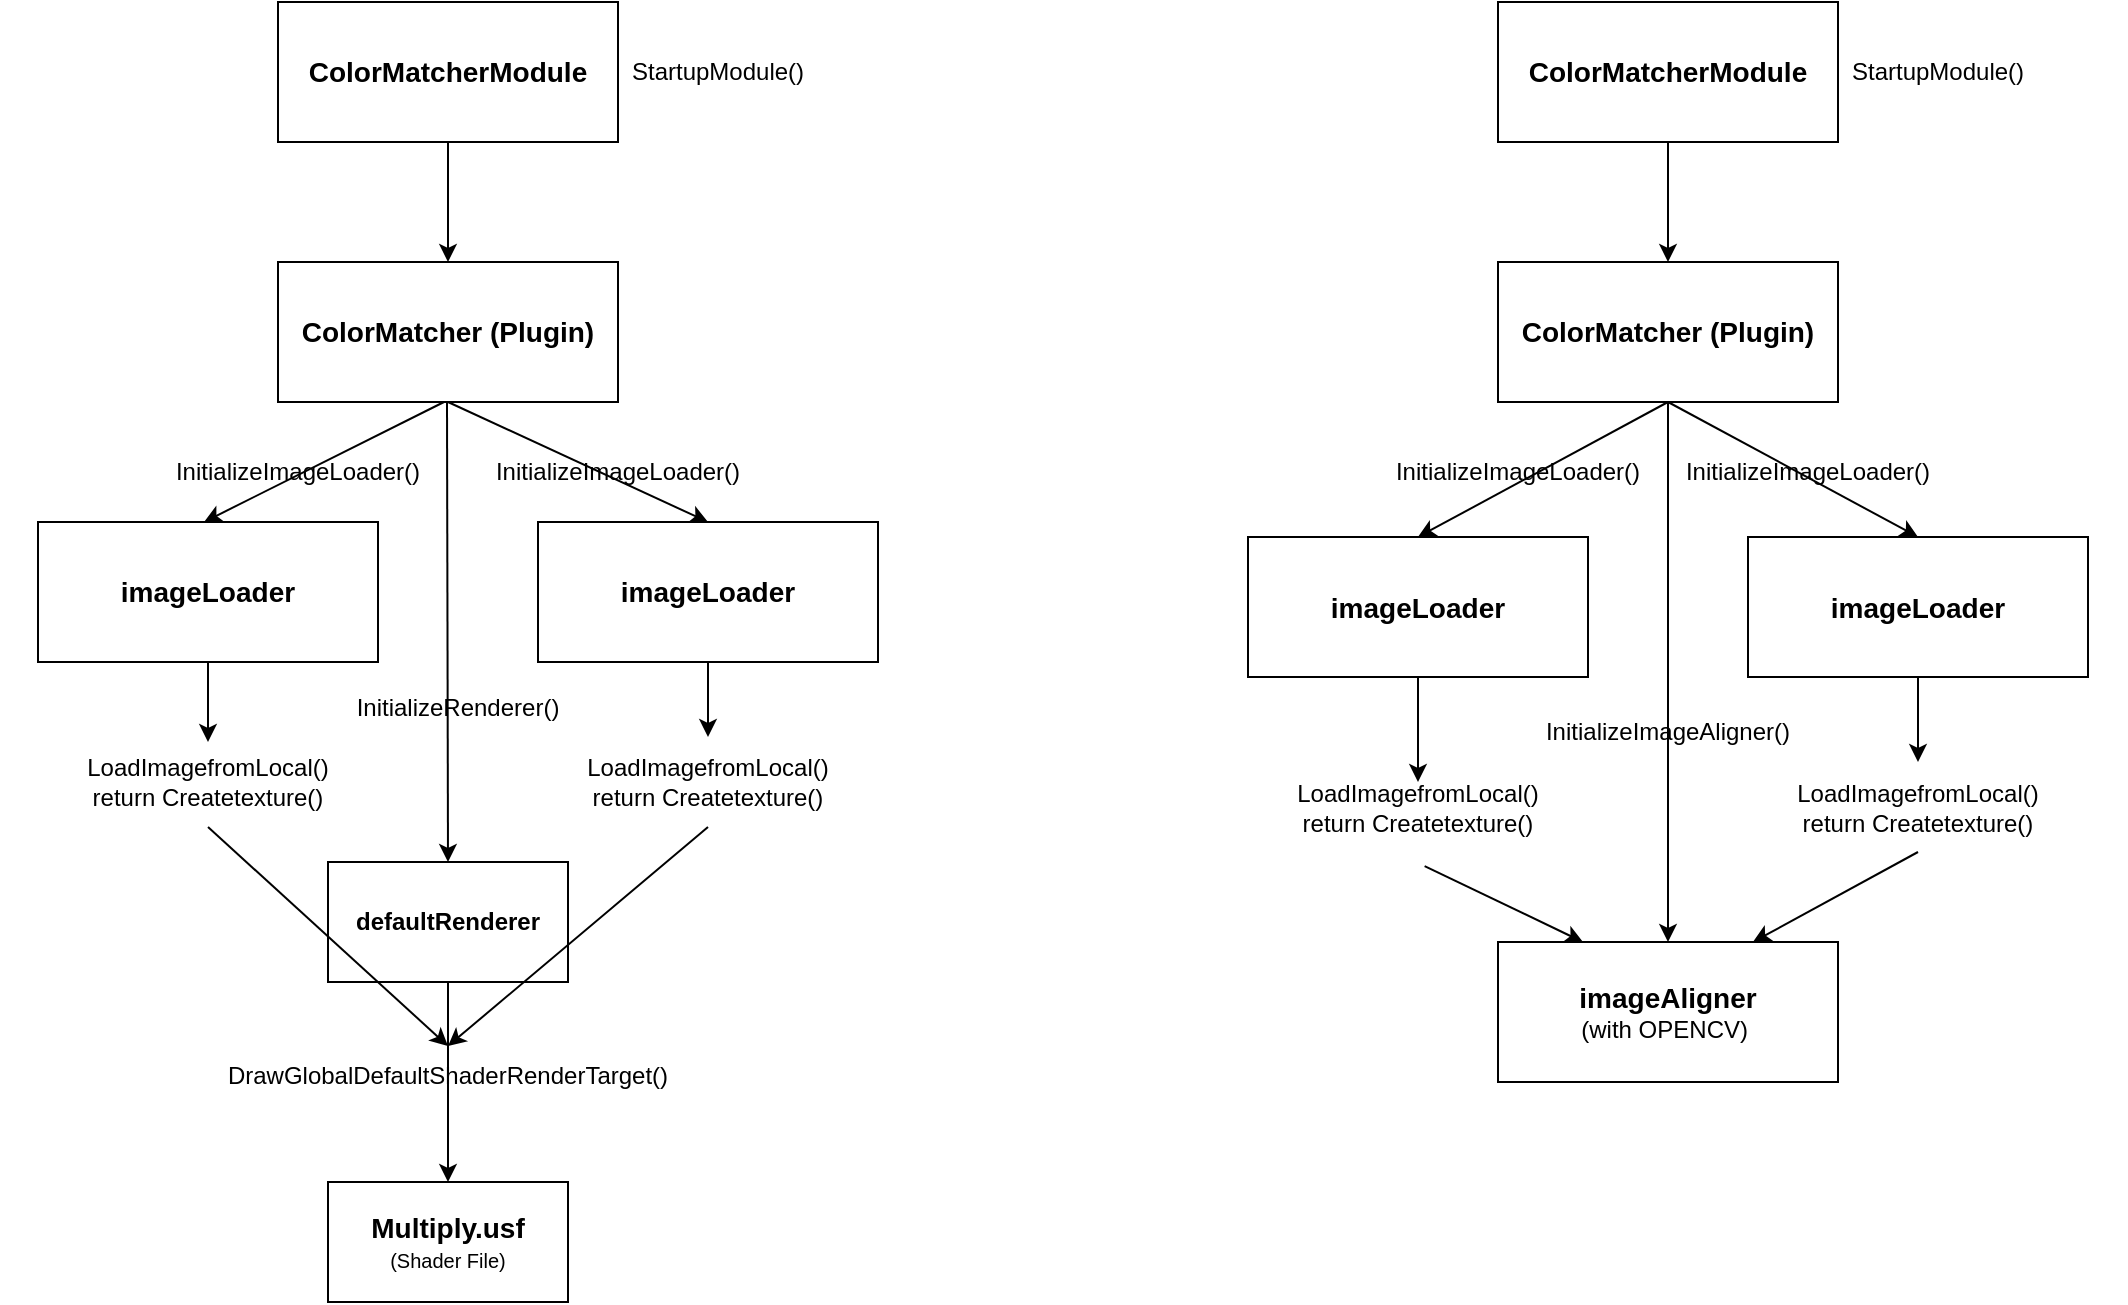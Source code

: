 <mxfile version="22.1.0" type="github">
  <diagram name="페이지-1" id="MeaeADXvO4iu8NjLNxZM">
    <mxGraphModel dx="2074" dy="1140" grid="1" gridSize="10" guides="1" tooltips="1" connect="1" arrows="1" fold="1" page="1" pageScale="1" pageWidth="827" pageHeight="1169" math="0" shadow="0">
      <root>
        <mxCell id="0" />
        <mxCell id="1" parent="0" />
        <mxCell id="UcPWk9Etb_t2FvM8a2OJ-2" style="edgeStyle=orthogonalEdgeStyle;rounded=0;orthogonalLoop=1;jettySize=auto;html=1;" parent="1" source="UcPWk9Etb_t2FvM8a2OJ-1" edge="1">
          <mxGeometry relative="1" as="geometry">
            <mxPoint x="395" y="310" as="targetPoint" />
          </mxGeometry>
        </mxCell>
        <mxCell id="UcPWk9Etb_t2FvM8a2OJ-1" value="&lt;b&gt;&lt;font style=&quot;font-size: 14px;&quot;&gt;ColorMatcherModule&lt;/font&gt;&lt;/b&gt;" style="rounded=0;whiteSpace=wrap;html=1;" parent="1" vertex="1">
          <mxGeometry x="310" y="180" width="170" height="70" as="geometry" />
        </mxCell>
        <mxCell id="UcPWk9Etb_t2FvM8a2OJ-3" value="&lt;b&gt;&lt;font style=&quot;font-size: 14px;&quot;&gt;ColorMatcher (Plugin)&lt;/font&gt;&lt;/b&gt;" style="rounded=0;whiteSpace=wrap;html=1;" parent="1" vertex="1">
          <mxGeometry x="310" y="310" width="170" height="70" as="geometry" />
        </mxCell>
        <mxCell id="UcPWk9Etb_t2FvM8a2OJ-5" value="" style="endArrow=classic;html=1;rounded=0;exitX=0.5;exitY=1;exitDx=0;exitDy=0;entryX=0.5;entryY=0;entryDx=0;entryDy=0;" parent="1" edge="1">
          <mxGeometry width="50" height="50" relative="1" as="geometry">
            <mxPoint x="393" y="380" as="sourcePoint" />
            <mxPoint x="273" y="440" as="targetPoint" />
          </mxGeometry>
        </mxCell>
        <mxCell id="UcPWk9Etb_t2FvM8a2OJ-6" value="" style="endArrow=classic;html=1;rounded=0;exitX=0.5;exitY=1;exitDx=0;exitDy=0;entryX=0.5;entryY=0;entryDx=0;entryDy=0;" parent="1" source="UcPWk9Etb_t2FvM8a2OJ-3" target="UcPWk9Etb_t2FvM8a2OJ-8" edge="1">
          <mxGeometry width="50" height="50" relative="1" as="geometry">
            <mxPoint x="424" y="390" as="sourcePoint" />
            <mxPoint x="520" y="460" as="targetPoint" />
          </mxGeometry>
        </mxCell>
        <mxCell id="UcPWk9Etb_t2FvM8a2OJ-7" value="&lt;b&gt;&lt;font style=&quot;font-size: 14px;&quot;&gt;imageLoader&lt;/font&gt;&lt;/b&gt;" style="rounded=0;whiteSpace=wrap;html=1;" parent="1" vertex="1">
          <mxGeometry x="190" y="440" width="170" height="70" as="geometry" />
        </mxCell>
        <mxCell id="UcPWk9Etb_t2FvM8a2OJ-8" value="&lt;b style=&quot;border-color: var(--border-color);&quot;&gt;&lt;font style=&quot;border-color: var(--border-color); font-size: 14px;&quot;&gt;imageLoader&lt;/font&gt;&lt;/b&gt;" style="rounded=0;whiteSpace=wrap;html=1;" parent="1" vertex="1">
          <mxGeometry x="440" y="440" width="170" height="70" as="geometry" />
        </mxCell>
        <mxCell id="UcPWk9Etb_t2FvM8a2OJ-13" value="" style="endArrow=classic;html=1;rounded=0;exitX=0.5;exitY=1;exitDx=0;exitDy=0;" parent="1" source="UcPWk9Etb_t2FvM8a2OJ-7" edge="1">
          <mxGeometry width="50" height="50" relative="1" as="geometry">
            <mxPoint x="390" y="430" as="sourcePoint" />
            <mxPoint x="275" y="550" as="targetPoint" />
          </mxGeometry>
        </mxCell>
        <mxCell id="UcPWk9Etb_t2FvM8a2OJ-14" value="" style="endArrow=classic;html=1;rounded=0;exitX=0.5;exitY=1;exitDx=0;exitDy=0;entryX=0.5;entryY=0;entryDx=0;entryDy=0;" parent="1" source="UcPWk9Etb_t2FvM8a2OJ-8" target="KRM7xZCOred_Fz5fk9Ao-5" edge="1">
          <mxGeometry width="50" height="50" relative="1" as="geometry">
            <mxPoint x="285" y="520" as="sourcePoint" />
            <mxPoint x="525" y="550" as="targetPoint" />
          </mxGeometry>
        </mxCell>
        <mxCell id="UcPWk9Etb_t2FvM8a2OJ-15" value="LoadImagefromLocal()&lt;br style=&quot;border-color: var(--border-color);&quot;&gt;return Createtexture()" style="text;html=1;strokeColor=none;fillColor=none;align=center;verticalAlign=middle;whiteSpace=wrap;rounded=0;" parent="1" vertex="1">
          <mxGeometry x="171.25" y="547.5" width="207.5" height="45" as="geometry" />
        </mxCell>
        <mxCell id="UcPWk9Etb_t2FvM8a2OJ-22" value="" style="endArrow=classic;html=1;rounded=0;entryX=0.5;entryY=0;entryDx=0;entryDy=0;" parent="1" target="UcPWk9Etb_t2FvM8a2OJ-23" edge="1">
          <mxGeometry width="50" height="50" relative="1" as="geometry">
            <mxPoint x="394.5" y="380" as="sourcePoint" />
            <mxPoint x="395" y="600" as="targetPoint" />
          </mxGeometry>
        </mxCell>
        <mxCell id="UcPWk9Etb_t2FvM8a2OJ-23" value="&lt;b&gt;defaultRenderer&lt;/b&gt;" style="rounded=0;whiteSpace=wrap;html=1;" parent="1" vertex="1">
          <mxGeometry x="335" y="610" width="120" height="60" as="geometry" />
        </mxCell>
        <mxCell id="UcPWk9Etb_t2FvM8a2OJ-25" value="" style="endArrow=classic;html=1;rounded=0;exitX=0.5;exitY=1;exitDx=0;exitDy=0;" parent="1" source="UcPWk9Etb_t2FvM8a2OJ-23" edge="1">
          <mxGeometry width="50" height="50" relative="1" as="geometry">
            <mxPoint x="404.5" y="390" as="sourcePoint" />
            <mxPoint x="395" y="770" as="targetPoint" />
          </mxGeometry>
        </mxCell>
        <mxCell id="UcPWk9Etb_t2FvM8a2OJ-29" value="&lt;span style=&quot;border-color: var(--border-color);&quot;&gt;&lt;font style=&quot;border-color: var(--border-color);&quot;&gt;&lt;b style=&quot;font-size: 14px;&quot;&gt;Multiply.usf&lt;/b&gt;&lt;br&gt;&lt;font style=&quot;font-size: 10px;&quot;&gt;(Shader File)&lt;/font&gt;&lt;br&gt;&lt;/font&gt;&lt;/span&gt;" style="rounded=0;whiteSpace=wrap;html=1;" parent="1" vertex="1">
          <mxGeometry x="335" y="770" width="120" height="60" as="geometry" />
        </mxCell>
        <mxCell id="UcPWk9Etb_t2FvM8a2OJ-30" value="DrawGlobalDefaultShaderRenderTarget()" style="text;html=1;strokeColor=none;fillColor=none;align=center;verticalAlign=middle;whiteSpace=wrap;rounded=0;" parent="1" vertex="1">
          <mxGeometry x="277" y="702" width="236" height="30" as="geometry" />
        </mxCell>
        <mxCell id="UcPWk9Etb_t2FvM8a2OJ-32" value="InitializeImageLoader()" style="text;html=1;strokeColor=none;fillColor=none;align=center;verticalAlign=middle;whiteSpace=wrap;rounded=0;" parent="1" vertex="1">
          <mxGeometry x="290" y="400" width="60" height="30" as="geometry" />
        </mxCell>
        <mxCell id="UcPWk9Etb_t2FvM8a2OJ-33" value="InitializeRenderer()" style="text;html=1;strokeColor=none;fillColor=none;align=center;verticalAlign=middle;whiteSpace=wrap;rounded=0;" parent="1" vertex="1">
          <mxGeometry x="370" y="517.5" width="60" height="30" as="geometry" />
        </mxCell>
        <mxCell id="KRM7xZCOred_Fz5fk9Ao-1" value="InitializeImageAligner()" style="text;html=1;strokeColor=none;fillColor=none;align=center;verticalAlign=middle;whiteSpace=wrap;rounded=0;" parent="1" vertex="1">
          <mxGeometry x="975" y="530" width="60" height="30" as="geometry" />
        </mxCell>
        <mxCell id="KRM7xZCOred_Fz5fk9Ao-3" value="" style="endArrow=classic;html=1;rounded=0;exitX=0.5;exitY=1;exitDx=0;exitDy=0;entryX=0.5;entryY=0;entryDx=0;entryDy=0;" parent="1" source="KRM7xZCOred_Fz5fk9Ao-5" target="UcPWk9Etb_t2FvM8a2OJ-30" edge="1">
          <mxGeometry width="50" height="50" relative="1" as="geometry">
            <mxPoint x="525" y="585" as="sourcePoint" />
            <mxPoint x="510" y="680" as="targetPoint" />
          </mxGeometry>
        </mxCell>
        <mxCell id="KRM7xZCOred_Fz5fk9Ao-4" value="" style="endArrow=classic;html=1;rounded=0;exitX=0.5;exitY=1;exitDx=0;exitDy=0;entryX=0.5;entryY=0;entryDx=0;entryDy=0;" parent="1" source="UcPWk9Etb_t2FvM8a2OJ-15" target="UcPWk9Etb_t2FvM8a2OJ-30" edge="1">
          <mxGeometry width="50" height="50" relative="1" as="geometry">
            <mxPoint x="535" y="595" as="sourcePoint" />
            <mxPoint x="405" y="712" as="targetPoint" />
          </mxGeometry>
        </mxCell>
        <mxCell id="KRM7xZCOred_Fz5fk9Ao-5" value="LoadImagefromLocal()&lt;br style=&quot;border-color: var(--border-color);&quot;&gt;return Createtexture()" style="text;html=1;strokeColor=none;fillColor=none;align=center;verticalAlign=middle;whiteSpace=wrap;rounded=0;" parent="1" vertex="1">
          <mxGeometry x="421.25" y="547.5" width="207.5" height="45" as="geometry" />
        </mxCell>
        <mxCell id="KRM7xZCOred_Fz5fk9Ao-6" value="StartupModule()" style="text;html=1;strokeColor=none;fillColor=none;align=center;verticalAlign=middle;whiteSpace=wrap;rounded=0;" parent="1" vertex="1">
          <mxGeometry x="500" y="200" width="60" height="30" as="geometry" />
        </mxCell>
        <mxCell id="KRM7xZCOred_Fz5fk9Ao-8" value="" style="endArrow=classic;html=1;rounded=0;exitX=0.5;exitY=1;exitDx=0;exitDy=0;entryX=0.5;entryY=0;entryDx=0;entryDy=0;" parent="1" source="PtyN0XMMpVYdFFSAMTQd-3" target="KRM7xZCOred_Fz5fk9Ao-10" edge="1">
          <mxGeometry width="50" height="50" relative="1" as="geometry">
            <mxPoint x="670" y="530" as="sourcePoint" />
            <mxPoint x="780" y="400" as="targetPoint" />
          </mxGeometry>
        </mxCell>
        <mxCell id="KRM7xZCOred_Fz5fk9Ao-10" value="&lt;font style=&quot;&quot;&gt;&lt;b style=&quot;font-size: 14px;&quot;&gt;imageAligner&lt;br&gt;&lt;/b&gt;&lt;font style=&quot;font-size: 12px;&quot;&gt;(with OPENCV)&lt;b style=&quot;&quot;&gt;&amp;nbsp;&lt;/b&gt;&lt;/font&gt;&lt;/font&gt;" style="rounded=0;whiteSpace=wrap;html=1;" parent="1" vertex="1">
          <mxGeometry x="920" y="650" width="170" height="70" as="geometry" />
        </mxCell>
        <mxCell id="KRM7xZCOred_Fz5fk9Ao-13" value="InitializeImageLoader()" style="text;html=1;strokeColor=none;fillColor=none;align=center;verticalAlign=middle;whiteSpace=wrap;rounded=0;" parent="1" vertex="1">
          <mxGeometry x="450" y="400" width="60" height="30" as="geometry" />
        </mxCell>
        <mxCell id="PtyN0XMMpVYdFFSAMTQd-1" style="edgeStyle=orthogonalEdgeStyle;rounded=0;orthogonalLoop=1;jettySize=auto;html=1;" edge="1" parent="1" source="PtyN0XMMpVYdFFSAMTQd-2">
          <mxGeometry relative="1" as="geometry">
            <mxPoint x="1005" y="310" as="targetPoint" />
          </mxGeometry>
        </mxCell>
        <mxCell id="PtyN0XMMpVYdFFSAMTQd-2" value="&lt;b&gt;&lt;font style=&quot;font-size: 14px;&quot;&gt;ColorMatcherModule&lt;/font&gt;&lt;/b&gt;" style="rounded=0;whiteSpace=wrap;html=1;" vertex="1" parent="1">
          <mxGeometry x="920" y="180" width="170" height="70" as="geometry" />
        </mxCell>
        <mxCell id="PtyN0XMMpVYdFFSAMTQd-3" value="&lt;b&gt;&lt;font style=&quot;font-size: 14px;&quot;&gt;ColorMatcher (Plugin)&lt;/font&gt;&lt;/b&gt;" style="rounded=0;whiteSpace=wrap;html=1;" vertex="1" parent="1">
          <mxGeometry x="920" y="310" width="170" height="70" as="geometry" />
        </mxCell>
        <mxCell id="PtyN0XMMpVYdFFSAMTQd-4" value="StartupModule()" style="text;html=1;strokeColor=none;fillColor=none;align=center;verticalAlign=middle;whiteSpace=wrap;rounded=0;" vertex="1" parent="1">
          <mxGeometry x="1110" y="200" width="60" height="30" as="geometry" />
        </mxCell>
        <mxCell id="PtyN0XMMpVYdFFSAMTQd-5" value="" style="endArrow=classic;html=1;rounded=0;entryX=0.5;entryY=0;entryDx=0;entryDy=0;exitX=0.5;exitY=1;exitDx=0;exitDy=0;" edge="1" parent="1" source="PtyN0XMMpVYdFFSAMTQd-3" target="PtyN0XMMpVYdFFSAMTQd-7">
          <mxGeometry width="50" height="50" relative="1" as="geometry">
            <mxPoint x="1003" y="380" as="sourcePoint" />
            <mxPoint x="883" y="470" as="targetPoint" />
          </mxGeometry>
        </mxCell>
        <mxCell id="PtyN0XMMpVYdFFSAMTQd-6" value="" style="endArrow=classic;html=1;rounded=0;exitX=0.5;exitY=1;exitDx=0;exitDy=0;entryX=0.5;entryY=0;entryDx=0;entryDy=0;" edge="1" parent="1" target="PtyN0XMMpVYdFFSAMTQd-8" source="PtyN0XMMpVYdFFSAMTQd-3">
          <mxGeometry width="50" height="50" relative="1" as="geometry">
            <mxPoint x="1005" y="410" as="sourcePoint" />
            <mxPoint x="1130" y="490" as="targetPoint" />
          </mxGeometry>
        </mxCell>
        <mxCell id="PtyN0XMMpVYdFFSAMTQd-7" value="&lt;b&gt;&lt;font style=&quot;font-size: 14px;&quot;&gt;imageLoader&lt;/font&gt;&lt;/b&gt;" style="rounded=0;whiteSpace=wrap;html=1;" vertex="1" parent="1">
          <mxGeometry x="795" y="447.5" width="170" height="70" as="geometry" />
        </mxCell>
        <mxCell id="PtyN0XMMpVYdFFSAMTQd-8" value="&lt;b style=&quot;border-color: var(--border-color);&quot;&gt;&lt;font style=&quot;border-color: var(--border-color); font-size: 14px;&quot;&gt;imageLoader&lt;/font&gt;&lt;/b&gt;" style="rounded=0;whiteSpace=wrap;html=1;" vertex="1" parent="1">
          <mxGeometry x="1045" y="447.5" width="170" height="70" as="geometry" />
        </mxCell>
        <mxCell id="PtyN0XMMpVYdFFSAMTQd-9" value="InitializeImageLoader()" style="text;html=1;strokeColor=none;fillColor=none;align=center;verticalAlign=middle;whiteSpace=wrap;rounded=0;" vertex="1" parent="1">
          <mxGeometry x="900" y="400" width="60" height="30" as="geometry" />
        </mxCell>
        <mxCell id="PtyN0XMMpVYdFFSAMTQd-10" value="InitializeImageLoader()" style="text;html=1;strokeColor=none;fillColor=none;align=center;verticalAlign=middle;whiteSpace=wrap;rounded=0;" vertex="1" parent="1">
          <mxGeometry x="1045" y="400" width="60" height="30" as="geometry" />
        </mxCell>
        <mxCell id="PtyN0XMMpVYdFFSAMTQd-14" value="" style="endArrow=classic;html=1;rounded=0;exitX=0.5;exitY=1;exitDx=0;exitDy=0;" edge="1" parent="1" source="PtyN0XMMpVYdFFSAMTQd-7">
          <mxGeometry width="50" height="50" relative="1" as="geometry">
            <mxPoint x="880" y="530" as="sourcePoint" />
            <mxPoint x="880" y="570" as="targetPoint" />
          </mxGeometry>
        </mxCell>
        <mxCell id="PtyN0XMMpVYdFFSAMTQd-15" value="" style="endArrow=classic;html=1;rounded=0;exitX=0.5;exitY=1;exitDx=0;exitDy=0;entryX=0.5;entryY=0;entryDx=0;entryDy=0;" edge="1" parent="1" target="PtyN0XMMpVYdFFSAMTQd-17" source="PtyN0XMMpVYdFFSAMTQd-8">
          <mxGeometry width="50" height="50" relative="1" as="geometry">
            <mxPoint x="1130" y="530" as="sourcePoint" />
            <mxPoint x="1130" y="570" as="targetPoint" />
          </mxGeometry>
        </mxCell>
        <mxCell id="PtyN0XMMpVYdFFSAMTQd-16" value="LoadImagefromLocal()&lt;br style=&quot;border-color: var(--border-color);&quot;&gt;return Createtexture()" style="text;html=1;strokeColor=none;fillColor=none;align=center;verticalAlign=middle;whiteSpace=wrap;rounded=0;" vertex="1" parent="1">
          <mxGeometry x="776.25" y="560" width="207.5" height="45" as="geometry" />
        </mxCell>
        <mxCell id="PtyN0XMMpVYdFFSAMTQd-17" value="LoadImagefromLocal()&lt;br style=&quot;border-color: var(--border-color);&quot;&gt;return Createtexture()" style="text;html=1;strokeColor=none;fillColor=none;align=center;verticalAlign=middle;whiteSpace=wrap;rounded=0;" vertex="1" parent="1">
          <mxGeometry x="1026.25" y="560" width="207.5" height="45" as="geometry" />
        </mxCell>
        <mxCell id="PtyN0XMMpVYdFFSAMTQd-18" value="" style="endArrow=classic;html=1;rounded=0;exitX=0.516;exitY=1.156;exitDx=0;exitDy=0;exitPerimeter=0;entryX=0.25;entryY=0;entryDx=0;entryDy=0;" edge="1" parent="1" source="PtyN0XMMpVYdFFSAMTQd-16" target="KRM7xZCOred_Fz5fk9Ao-10">
          <mxGeometry width="50" height="50" relative="1" as="geometry">
            <mxPoint x="870" y="640" as="sourcePoint" />
            <mxPoint x="870" y="692" as="targetPoint" />
          </mxGeometry>
        </mxCell>
        <mxCell id="PtyN0XMMpVYdFFSAMTQd-19" value="" style="endArrow=classic;html=1;rounded=0;exitX=0.5;exitY=1;exitDx=0;exitDy=0;entryX=0.75;entryY=0;entryDx=0;entryDy=0;" edge="1" parent="1" source="PtyN0XMMpVYdFFSAMTQd-17" target="KRM7xZCOred_Fz5fk9Ao-10">
          <mxGeometry width="50" height="50" relative="1" as="geometry">
            <mxPoint x="740" y="720" as="sourcePoint" />
            <mxPoint x="862" y="790" as="targetPoint" />
          </mxGeometry>
        </mxCell>
      </root>
    </mxGraphModel>
  </diagram>
</mxfile>

